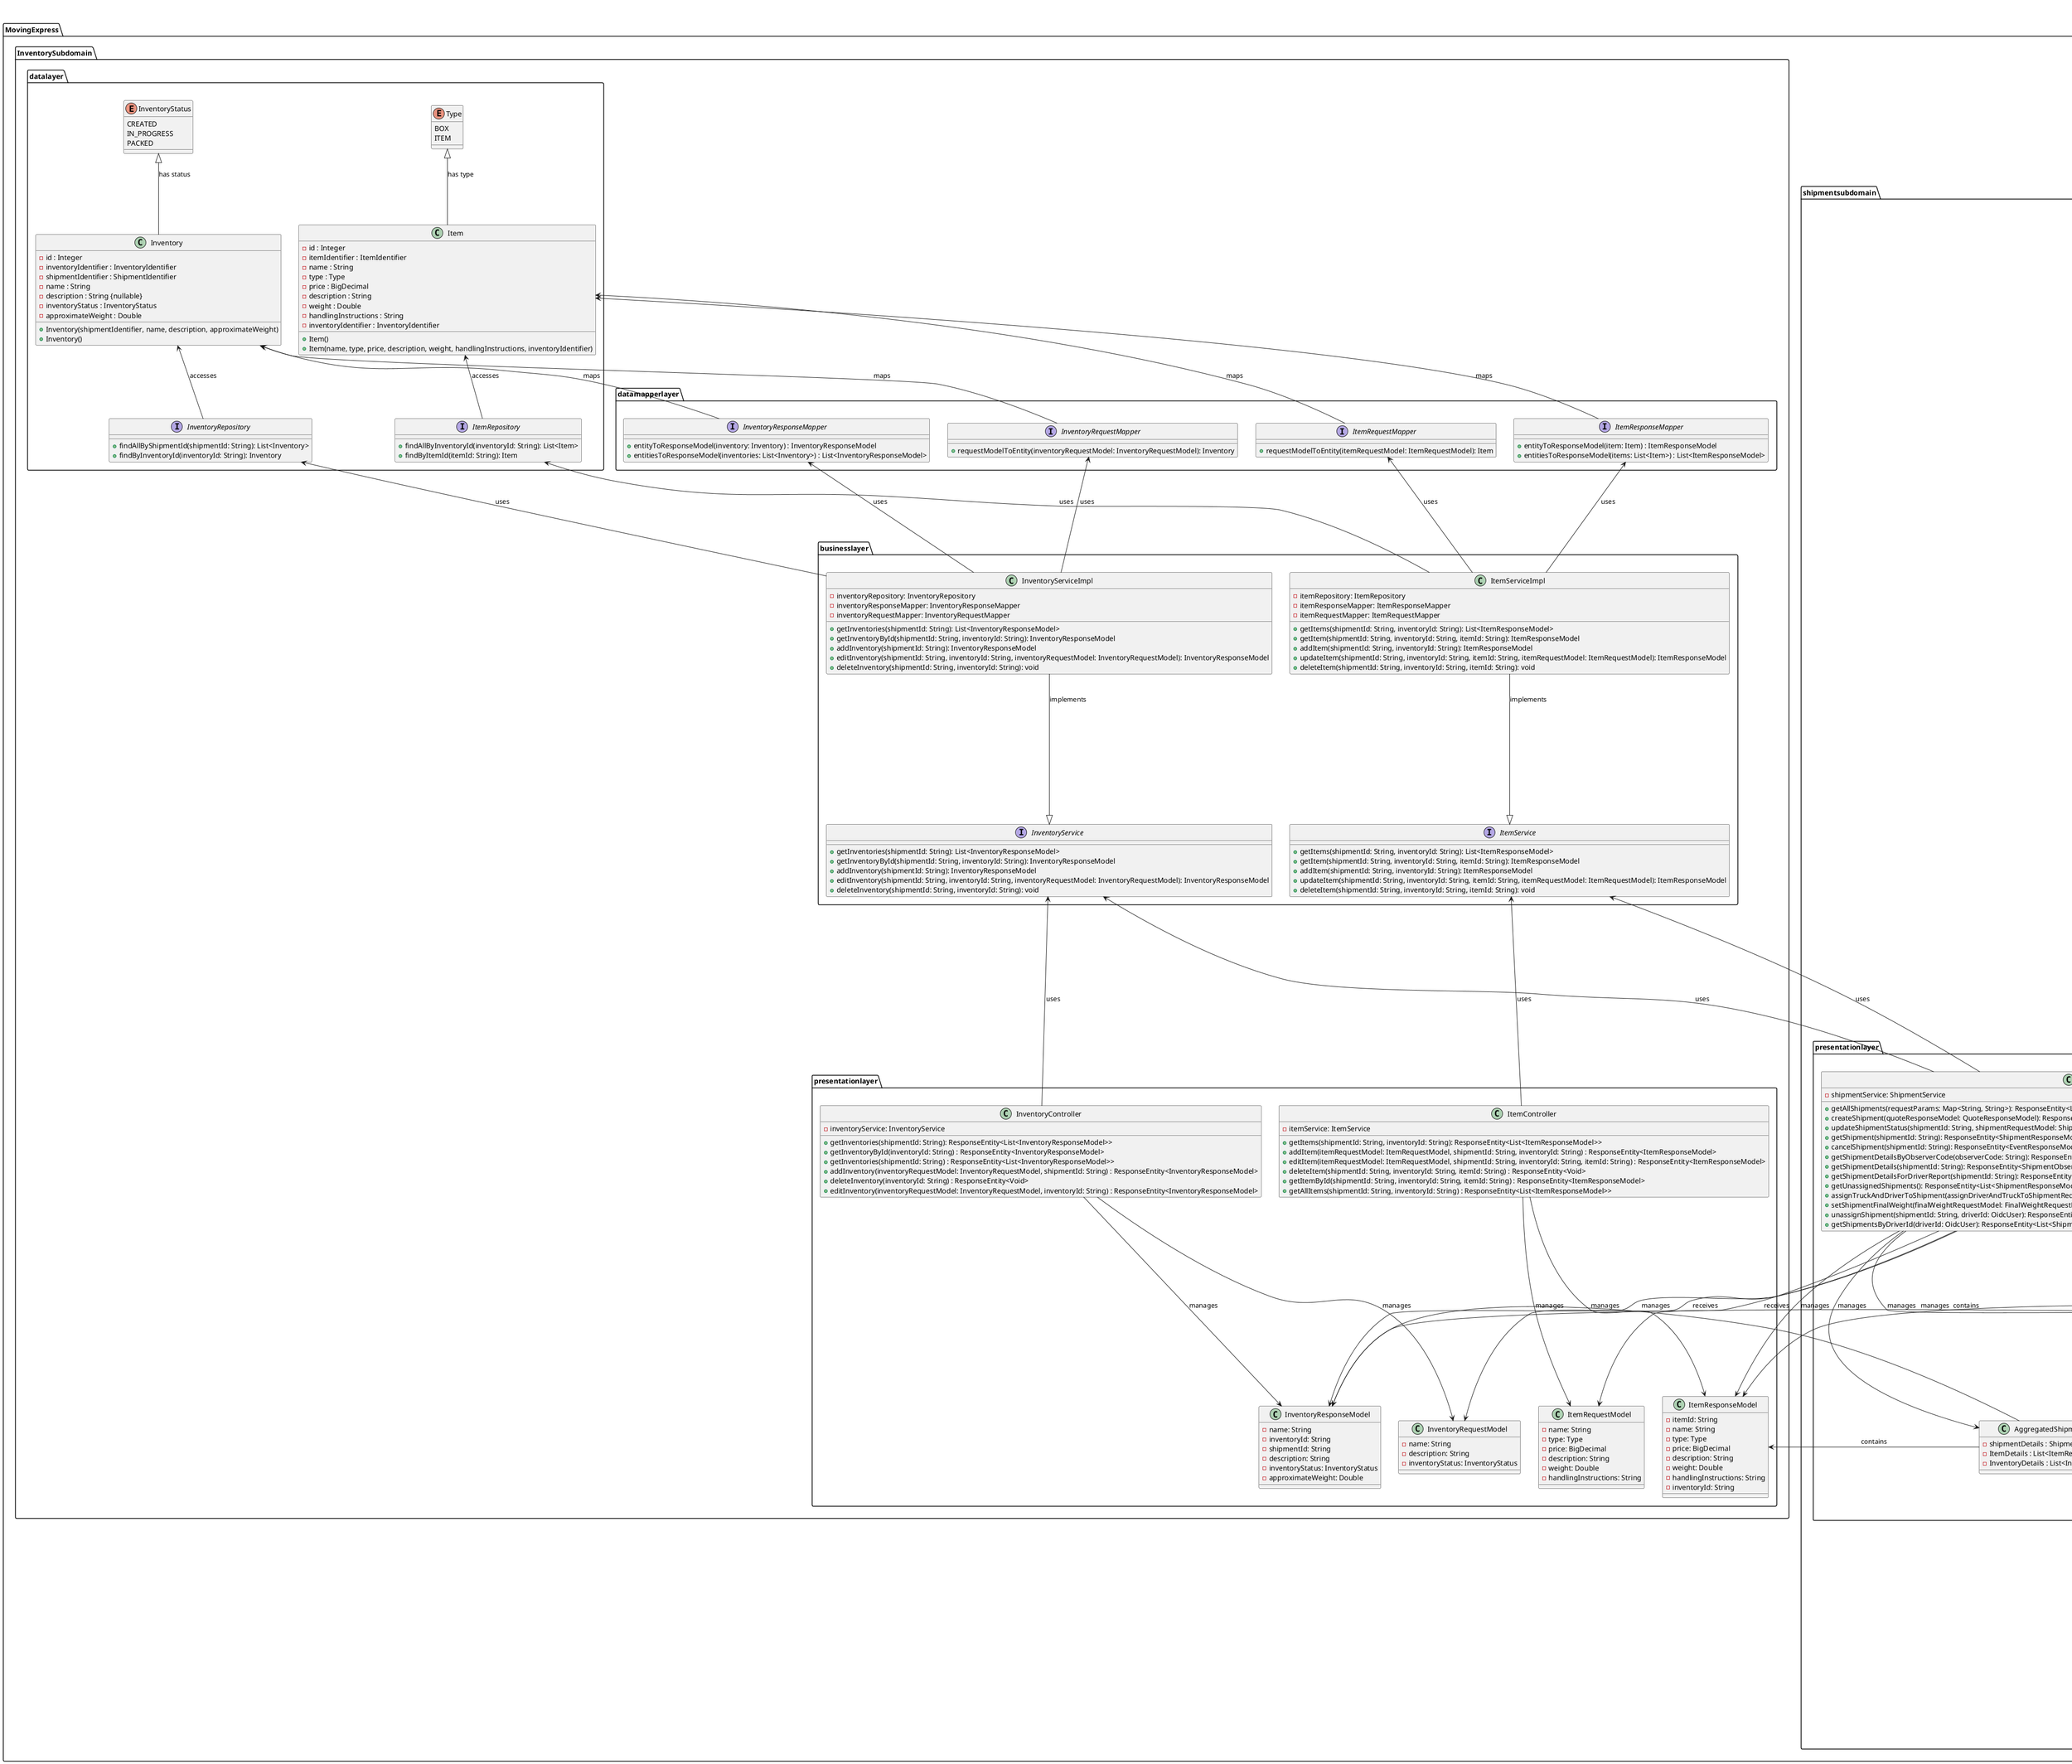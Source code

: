 @startuml
title Integrated Class Diagram for Moving Express System

package "MovingExpress" {
    package "customersubdomain" {
        package "presentationlayer" {
            class CustomerResponseModel {
                - userId : String
                - profilePictureUrl : String
                - email : String
                - firstName : String
                - lastName : String
                - phoneNumber : String
                - streetAddress : String
                - city : String
                - country : String
                - postalCode : String
            }

            class CustomerRequestModel {
                - userId : String
                - profilePictureUrl : String
                - email : String
                - firstName : String
                - lastName : String
                - phoneNumber : String
                - streetAddress : String
                - city : String
                - country : String
                - postalCode : String
            }

            class CustomerController {
                - customerService : CustomerService
                + getCustomerByUserId() : ResponseEntity<CustomerResponseModel>
                + addCustomer(customerRequest: CustomerRequestModel) : ResponseEntity<CustomerResponseModel>
                + updateCustomer(customerRequest: CustomerRequestModel) : ResponseEntity<CustomerResponseModel>
            }
        }

        package "datalayer" {
            class Customer {
                - id : int
                - userId : String
                - profilePictureUrl : String
                - firstName : String
                - lastName : String
                - email : String
                - phoneNumber : String
                - streetAddress : String
                - city : String
                - country : String
                - postalCode : String
            }

            interface CustomerRepository {
                + findCustomerByUserId(userId : String) : Customer
                + deleteCustomerByUserId(userId : String) : void
                + existsByUserId(userId : String) : boolean
            }
        }

        package "datamapperlayer" {
            interface CustomerResponseMapper {
                + toCustomerResponse(customer: Customer) : CustomerResponseModel
            }

            interface CustomerRequestMapper {
                + toCustomer(customerRequest: CustomerRequestModel) : Customer
            }
        }

        package "businesslayer" {
            interface CustomerService {
                + getCustomerByUserId(userId: String) : CustomerResponseModel
                + addCustomer(customerRequestModel: CustomerRequestModel) : CustomerResponseModel
                + updateCustomer(customerRequestModel: CustomerRequestModel, userId: String) : CustomerResponseModel
                + checkIfCustomerExists(userId: String) : boolean
            }

            class CustomerServiceImpl {
                - customerRepository : CustomerRepository
                - customerResponseMapper : CustomerResponseMapper
                - customerRequestMapper : CustomerRequestMapper
                + getCustomerByUserId(userId: String) : CustomerResponseModel
                + addCustomer(customerRequestModel: CustomerRequestModel) : CustomerResponseModel
                + updateCustomer(customerRequestModel: CustomerRequestModel, userId: String) : CustomerResponseModel
                + checkIfCustomerExists(userId: String) : boolean
            }
        }
    }

    package "shipmentsubdomain" {

        enum Country {
            USA
            CA
        }

        package "util" {
            class EmailUtil {
                - fromEmail : String
                - password : String
                + SslEmail(toEmail: String, subject: String, body: String) : void
                {static} + SendEmail(session: Session, toEmail: String, subject: String, body: String) : void
            }
        }

        package "businesslayer" {
            interface ShipmentService {
                + createShipment(QuoteResponseModel) : ShipmentResponseModel
                + getAllShipments(Optional<String>, Optional<String>) : List<ShipmentResponseModel>
                + updateShipmentStatus(ShipmentUpdateRequest) : ShipmentResponseModel
                + getShipment(String) : ShipmentResponseModel
                + deleteShipment(String) : void
                + getShipmentDetailsByObserverCode(String) : ShipmentRequestModel
                + getAllReportInformation(String) : AggregatedShipmentResponseModel
                + getAllReportInformationForObservers(String) : AggregatedShipmentResponseModel
                + getAllManifestInformationForObservers(String) : AggregatedShipmentResponseModel
                + getUnassignedShipments() : List<ShipmentResponseModel>
                + getShipmentsByDriverId(String) : List<ShipmentResponseModel>
                + cancelShipment(String) : EventResponseModel
                + assignTruckAndDriverToShipment(AssignDriverAndTruckToShipmentRequest) : ShipmentResponseModel
                + setShipmentFinalWeight(FinalWeightRequestModel) : ShipmentResponseModel
                + unassignShipment(String, String) : ShipmentResponseModel
                + getShipmentDetails(String) : ShipmentObserversInventoriesItemsResponseModel
                + getShipmentDetailsForDriverReport(String) : ShipmentInventoriesItemsResponseModel

            }

            class ShipmentServiceImpl {
                - shipmentRepository : ShipmentRepository
                - quoteResponseToShipmentMapper : QuoteResponseToShipmentMapper
                - shipmentResponseMapper : ShipmentResponseMapper
                - addressMapper : AddressMapper
                - emailUtil : EmailUtil
                + createShipment(QuoteResponseModel) : ShipmentResponseModel
                + getAllShipments(Optional<String>, Optional<String>) : List<ShipmentResponseModel>
                + updateShipmentStatus(ShipmentUpdateRequest) : ShipmentResponseModel
                + getShipment(String) : ShipmentResponseModel
                + deleteShipment(String) : void
                + getShipmentDetailsByObserverCode(String) : ShipmentRequestModel
                + getAllReportInformation(String) : AggregatedShipmentResponseModel
                + getAllReportInformationForObservers(String) : AggregatedShipmentResponseModel
                + getAllManifestInformationForObservers(String) : AggregatedShipmentResponseModel
                + getUnassignedShipments() : List<ShipmentResponseModel>
                + getShipmentsByDriverId(String) : List<ShipmentResponseModel>
                + cancelShipment(String) : EventResponseModel
                + assignTruckAndDriverToShipment(AssignDriverAndTruckToShipmentRequest) : ShipmentResponseModel
                + setShipmentFinalWeight(FinalWeightRequestModel) : ShipmentResponseModel
                + unassignShipment(String, String) : ShipmentResponseModel
                + getShipmentDetails(String) : ShipmentObserversInventoriesItemsResponseModel
                + getShipmentDetailsForDriverReport(String) : ShipmentInventoriesItemsResponseModel
            }
        }

        package "datalayer" {
            class Shipment {
                - id : Integer
                - shipmentIdentifier : ShipmentIdentifier
                - userId : String
                - driverId : String
                - email : String
                - phoneNumber : String
                - truckIdentifier : TruckIdentifier
                - status : Status
                - expectedMovingDate : LocalDate
                - actualMovingDate : LocalDate
                - approximateWeight : double
                - weight : double
                - name : String
                - pickupAddress : Address
                - destinationAddress : Address
            }

            class Address {
                - id : Integer
                - addressIdentifier : AddressIdentifier
                - city : String
                - streetAddress : String
                - country : Country
                - postalCode : String
            }

            enum Status {
                QUOTED
                LOADING
                TRANSIT
                DELIVERED
            }


            interface ShipmentRepository {
                + findShipmentByUserId(userId: String) : List<Shipment>
                + findShipmentByEmail(email: String) : List<Shipment>
                + findById(shipmentId: String) : Shipment
                + save(shipment: Shipment) : Shipment
                + deleteById(shipmentId: String) : void
                + findShipmentByDriverId(driverId: String) : List<Shipment>

            }

            interface AddressRepository {
                + save(address: Address) : Address
            }
        }

        package "datamapperlayer" {
            interface AddressMapper {
                + toAddress(streetAddress: String, city: String, postalCode: String, country: Country) : Address
            }

            interface QuoteResponseToShipmentMapper {
                + toShipment(quoteResponse: QuoteResponseModel, addressMapper: AddressMapper) : Shipment
            }

            interface ShipmentResponseMapper {
                + entityToResponseModel(shipment: Shipment) : ShipmentResponseModel
                + entitiesToResponseModel(shipments: List<Shipment>): List<ShipmentResponseModel>
            }
        }

        package "presentationlayer" {
            class ShipmentResponseModel {
                - shipmentId : String
                - pickupAddress : Address
                - destinationAddress : Address
                - userId : String
                - truckId : String
                - status : Status
                - shipmentName : String
                - approximateWeight : double
                - weight : double
                - email : String
                - phoneNumber : String
            }

            class ShipmentRequestModel {
                - pickupAddressId : String
                - destinationAddressId : String
                - clientId : String
                - truckId : String
                - status : Status
            }

            class ShipmentUpdateRequest {
                - shipmentId : String
                - status: Status
                - departureAddress: String
                - arrivalAddress: String
                - estimatedDeparture: LocalDateTime
                - estimatedArrival: LocalDateTime
            }

            class AssignDriverAndTruckToShipmentRequest {
                - private shipmentId: String ;
                - private vin: TruckIdentifier ;
                - private driverId: String ;

            }

            class AggregatedShipmentResponseModel {
                - shipmentDetails : ShipmentResponseModel
                - ItemDetails : List<ItemResponseModel>
                - InventoryDetails : List<InventoryResponseModel>

            }

           class ShipmentController {
                - shipmentService: ShipmentService
                + getAllShipments(requestParams: Map<String, String>): ResponseEntity<List<ShipmentResponseModel>>
                + createShipment(quoteResponseModel: QuoteResponseModel): ResponseEntity<ShipmentResponseModel>
                + updateShipmentStatus(shipmentId: String, shipmentRequestModel: ShipmentRequestModel): ResponseEntity<ShipmentResponseModel>
                + getShipment(shipmentId: String): ResponseEntity<ShipmentResponseModel>
                + cancelShipment(shipmentId: String): ResponseEntity<EventResponseModel>
                + getShipmentDetailsByObserverCode(observerCode: String): ResponseEntity<ShipmentResponseModel>
                + getShipmentDetails(shipmentId: String): ResponseEntity<ShipmentObserversInventoriesItemsResponseModel>
                + getShipmentDetailsForDriverReport(shipmentId: String): ResponseEntity<ShipmentInventoriesItemsResponseModel>
                + getUnassignedShipments(): ResponseEntity<List<ShipmentResponseModel>>
                + assignTruckAndDriverToShipment(assignDriverAndTruckToShipmentRequest: AssignDriverAndTruckToShipmentRequest): ResponseEntity<ShipmentResponseModel>
                + setShipmentFinalWeight(finalWeightRequestModel: FinalWeightRequestModel): ResponseEntity<ShipmentResponseModel>
                + unassignShipment(shipmentId: String, driverId: OidcUser): ResponseEntity<ShipmentResponseModel>
                + getShipmentsByDriverId(driverId: OidcUser): ResponseEntity<List<ShipmentResponseModel>>
            }
        }

        ' Quote Subdomain inside Shipment Subdomain

        package "QuoteSubdomain" {
            package "businesslayer" {
                interface QuoteService {
                    + getAllQuotes(quoteStatus: QuoteStatus) : List<QuoteResponseModel>
                    + getQuote(quoteId: String) : QuoteResponseModel
                    + addQuote(quoteRequest: QuoteRequestModel) : QuoteResponseModel
                    + declineQuote(quoteId: String) : EventResponseModel
                    + acceptQuote(quoteId: String) : EventResponseModel
                }

                class QuoteServiceImpl {
                    - quoteRepository : QuoteRepository
                    - quoteRequestMapper : QuoteRequestMapper
                    - quoteResponseMapper : QuoteResponseMapper
                    - emailUtil : EmailUtil
                    + getAllQuotes(quoteStatus: QuoteStatus) : List<QuoteResponseModel>
                    + getQuote(quoteId: String) : QuoteResponseModel
                    + addQuote(quoteRequest: QuoteRequestModel) : QuoteResponseModel
                    + declineQuote(quoteId: String) : EventResponseModel
                    + acceptQuote(quoteId: String) : EventResponseModel
                }
            }

            package "datalayer" {
                class ContactDetails {
                    - firstName : String
                    - lastName : String
                    - emailAddress : String
                    - phoneNumber : String
                }

                enum ContactMethod {
                    EMAIL
                    PHONE_NUMBER
                    BOTH
                }



                class PickupAddress {
                    - pickupStreetAddress : String
                    - pickupCity : String
                    - pickupCountry : Country
                    - pickupPostalCode : String
                    - pickupNumberOfRooms : int
                    - pickupElevator : boolean
                    - pickupBuildingType : String
                }

                class DestinationAddress {
                    - destinationStreetAddress : String
                    - destinationCity : String
                    - destinationCountry : Country
                    - destinationPostalCode : String
                    - destinationNumberOfRooms : int
                    - destinationElevator : boolean
                    - destinationBuildingType : String
                }

                class Quote {
                    - id : Integer
                    - quoteIdentifier : QuoteIdentifier
                    - pickupAddress : PickupAddress
                    - destinationAddress : DestinationAddress
                    - contactDetails : ContactDetails
                    - contactMethod : ContactMethod
                    - expectedMovingDate : LocalDate
                    - initiationDate : LocalDateTime
                    - comment : String
                    - quoteStatus : QuoteStatus
                    - shipmentName : String
                }

                class MovingEstimatorIdentifier {
                    - movingEstimatorId : String
                }

                class QuoteIdentifier {
                    - quoteId : String
                }

                enum QuoteStatus {
                    PENDING
                    CREATED
                    ACCEPTED
                    DECLINED
                }

                interface QuoteRepository extends JpaRepository {
                    + findAllByQuoteStatus(quoteStatus: QuoteStatus) : List<Quote>
                    + findByQuoteIdentifier_QuoteId(quoteId: String) : Quote
                }
            }

            package "datamapperlayer" {
                interface QuoteRequestMapper {
                    + requestModelToEntity(quoteRequest: QuoteRequestModel) : Quote
                }

                interface QuoteResponseMapper {
                    + entityToResponseModel(quote: Quote) : QuoteResponseModel
                    + entitiesListToResponseList(quotes: List<Quote>) : List<QuoteResponseModel>
                }
            }

            package "presentationlayer" {
                class QuoteRequestModel {
                    - pickupStreetAddress : String
                    - pickupCity : String
                    - pickupCountry : Country
                    - pickupPostalCode : String
                    - pickupNumberOfRooms : int
                    - pickupElevator : boolean
                    - pickupBuildingType : String
                    - destinationStreetAddress : String
                    - destinationCity : String
                    - destinationCountry : Country
                    - destinationPostalCode : String
                    - destinationNumberOfRooms : int
                    - destinationElevator : boolean
                    - destinationBuildingType : String
                    - firstName : String
                    - lastName : String
                    - emailAddress : String
                    - phoneNumber : String
                    - expectedMovingDate : LocalDate
                    - contactMethod : ContactMethod
                    - comment : String
                    - shipmentName : String
                }

                class QuoteResponseModel {
                    - quoteId : String
                    - pickupStreetAddress : String
                    - pickupCity : String
                    - pickupCountry : Country
                    - pickupPostalCode : String
                    - pickupNumberOfRooms : int
                    - pickupElevator : boolean
                    - pickupBuildingType : String
                    - destinationStreetAddress : String
                    - destinationCity : String
                    - destinationCountry : Country
                    - destinationPostalCode : String
                    - destinationNumberOfRooms : int
                    - destinationElevator : boolean
                    - destinationBuildingType : String
                    - firstName : String
                    - lastName : String
                    - phoneNumber : String
                    - emailAddress : String
                    - contactMethod : ContactMethod
                    - expectedMovingDate : LocalDate
                    - initiationDate : LocalDateTime
                    - comment : String
                    - quoteStatus : QuoteStatus
                    - name : String
                }

                class QuoteController {
                    - quoteService : QuoteService
                    + getAllQuotes(quoteStatus: QuoteStatus) : ResponseEntity<List<QuoteResponseModel>>
                    + getQuote(quoteId: String) : ResponseEntity<QuoteResponseModel>
                    + addQuote(quoteRequest: QuoteRequestModel) : ResponseEntity<QuoteResponseModel>
                    + createQuoteEvent(eventRequestModel: EventRequestModel, quoteId: String) : EventResponseModel
                }

                class EventRequestModel {
                    - event : String
                }

                class EventResponseModel {
                    - event : String
                    - resultType : String
                    - href : String
                }
            }
        }

        package "ObserverSubdomain" {
            package "businesslayer" {
                interface ObserverService {
                    + getAllObservers(shipmentId: String) : List<ObserverResponseModel>
                    + getObserverByObserverCode(shipmentId: String, observerCode: String) : ObserverResponseModel
                    + createObserver(observerRequestModel: ObserverRequestModel, shipmentId: String) : ObserverResponseModel
                    + deleteObserverCode(observerId: String, shipmentId: String) : Void
                    + editObserverPermission(observerRequestModel: ObserverRequestModel, observerId: String, shipmentId: String) : ObserverResponseModel
                }

                class ObserverServiceImpl {
                    - observerRepository: ObserverRepository
                    - observerResponseMapper: ObserverResponseMapper
                    - observerRequestMapper: ObserverRequestMapper
                    + getAllObservers(shipmentId: String) : List<ObserverResponseModel>
                    + getObserverByObserverCode(shipmentId: String, observerCode: String) : ObserverResponseModel
                    + createObserver(observerRequestModel: ObserverRequestModel, shipmentId: String) : ObserverResponseModel
                    + deleteObserverCode(observerId: String, shipmentId: String) : Void
                    + editObserverPermission(observerRequestModel: ObserverRequestModel, observerId: String, shipmentId: String) : ObserverResponseModel
                }
            }

            package "datalayer" {
                class Observer {
                    - id : Integer
                    - observerIdentifier : ObserverIdentifier
                    - shipmentIdentifier : ShipmentIdentifier
                    - name : String
                    - observerCode : String
                    - permission : Permission
                }

                class ObserverIdentifier {
                    - observerId : String
                }

                enum Permission {
                    READ
                    EDIT
                    FULL
                }

                interface ObserverRepository {
                    + findObserverByObserverCode(observerCode: String) : Observer
                    + findObserverByObserverIdentifier_ObserverId(ObserverId: String) : Observer
                    + findAllByShipmentIdentifier_ShipmentId(shipmentId: String) : List<Observer>
                    + existsByObserverCode(observerCode: String) : boolean
                    + findByObserverIdentifier_ObserverId(observerId: String) : Observer
                }
            }

            package "datamapperlayer" {
                interface ObserverResponseMapper {
                    + entityToResponseModel(observer: Observer) : ObserverResponseModel
                    + entitiesToResponseModels(observers: List<Observer>) : List<ObserverResponseModel>
                }

                interface ObserverRequestMapper {
                    + requestModelToEntity(observerRequestModel: ObserverRequestModel) : Observer
                }
            }

            package "presentationlayer" {
                class ObserverController {
                    - observerService: ObserverService
                    - inventoryService: InventoryService
                    - itemService: ItemService
                    + getAllObservers(shipmentId: String) : ResponseEntity<List<ObserverResponseModel>>
                    + getObserverByObserverCode(observerCode: String, shipmentId: String) : ResponseEntity<ObserverResponseModel>
                    + createObserver(observerRequestModel: ObserverRequestModel, shipmentId: String) : ResponseEntity<ObserverResponseModel>
                    + deleteObserverCode(observerId: String, shipmentId: String) : ResponseEntity<Void>
                    + editObserverPermission(observerRequestModel: ObserverRequestModel, observerId: String, shipmentId: String) : ResponseEntity<ObserverResponseModel>
                    + getInventoryById(inventoryId: String, observerCode: Optional<String>) : ResponseEntity<InventoryResponseModel>
                    + getInventories(shipmentId: String, observerCode: Optional<String>) : ResponseEntity<List<InventoryResponseModel>>
                    + addInventory(inventoryRequestModel: InventoryRequestModel, shipmentId: String, observerCode: Optional<String>) : ResponseEntity<InventoryResponseModel>
                    + deleteInventory(inventoryId: String, observerCode: Optional<String>) : ResponseEntity<Void>
                    + editInventory(inventoryRequestModel: InventoryRequestModel, inventoryId: String, observerCode: Optional<String>) : ResponseEntity<InventoryResponseModel>
                    + addItem(itemRequestModel: ItemRequestModel, shipmentId: String, inventoryId: String, observerCode: Optional<String>) : ResponseEntity<ItemResponseModel>
                    + getItems(shipmentId: String, inventoryId: String, observerCode: Optional<String>) : ResponseEntity<List<ItemResponseModel>>
                    + getItem(shipmentId: String, inventoryId: String, itemId: String, observerCode: Optional<String>) : ResponseEntity<ItemResponseModel>
                    + deleteItem(shipmentId: String, inventoryId: String, itemId: String, observerCode: Optional<String>) : ResponseEntity<Void>
                    + updateItem(shipmentId : String, inventoryId : String, itemId : String, itemRequestModel : ItemRequestModel, observerCode : Optional<String>) : ResponseEntity<ItemResponseModel>

                }

                class ObserverRequestModel {
                    - name: String
                    - permission: Permission
                    - observerCode: String
                }

                class ObserverResponseModel {
                    - observerId: String
                    - name: String
                    - observerCode: String
                    - permission: Permission
                    - shipmentId: String
                }
            }
        }
    }

    package "InventorySubdomain" {
        package "businesslayer" {
            interface InventoryService{
                + getInventories(shipmentId: String): List<InventoryResponseModel>
                + getInventoryById(shipmentId: String, inventoryId: String): InventoryResponseModel
                + addInventory(shipmentId: String): InventoryResponseModel
                + editInventory(shipmentId: String, inventoryId: String, inventoryRequestModel: InventoryRequestModel): InventoryResponseModel
                + deleteInventory(shipmentId: String, inventoryId: String): void
            }

            class InventoryServiceImpl{
                - inventoryRepository: InventoryRepository
                - inventoryResponseMapper: InventoryResponseMapper
                - inventoryRequestMapper: InventoryRequestMapper
                + getInventories(shipmentId: String): List<InventoryResponseModel>
                + getInventoryById(shipmentId: String, inventoryId: String): InventoryResponseModel
                + addInventory(shipmentId: String): InventoryResponseModel
                + editInventory(shipmentId: String, inventoryId: String, inventoryRequestModel: InventoryRequestModel): InventoryResponseModel
                + deleteInventory(shipmentId: String, inventoryId: String): void
            }

            interface ItemService{
                + getItems(shipmentId: String, inventoryId: String): List<ItemResponseModel>
                + getItem(shipmentId: String, inventoryId: String, itemId: String): ItemResponseModel
                + addItem(shipmentId: String, inventoryId: String): ItemResponseModel
                + updateItem(shipmentId: String, inventoryId: String, itemId: String, itemRequestModel: ItemRequestModel): ItemResponseModel
                + deleteItem(shipmentId: String, inventoryId: String, itemId: String): void
            }

            class ItemServiceImpl{
                - itemRepository: ItemRepository
                - itemResponseMapper: ItemResponseMapper
                - itemRequestMapper: ItemRequestMapper
                + getItems(shipmentId: String, inventoryId: String): List<ItemResponseModel>
                + getItem(shipmentId: String, inventoryId: String, itemId: String): ItemResponseModel
                + addItem(shipmentId: String, inventoryId: String): ItemResponseModel
                + updateItem(shipmentId: String, inventoryId: String, itemId: String, itemRequestModel: ItemRequestModel): ItemResponseModel
                + deleteItem(shipmentId: String, inventoryId: String, itemId: String): void
            }
        }

        package "datalayer" {

            class Inventory {
                - id : Integer
                - inventoryIdentifier : InventoryIdentifier
                - shipmentIdentifier : ShipmentIdentifier
                - name : String
                - description : String {nullable}
                - inventoryStatus : InventoryStatus
                - approximateWeight : Double
                + Inventory(shipmentIdentifier, name, description, approximateWeight)
                + Inventory()
            }

            class Item {
                - id : Integer
                - itemIdentifier : ItemIdentifier
                - name : String
                - type : Type
                - price : BigDecimal
                - description : String
                - weight : Double
                - handlingInstructions : String
                - inventoryIdentifier : InventoryIdentifier
                + Item()
                + Item(name, type, price, description, weight, handlingInstructions, inventoryIdentifier)
            }


            enum InventoryStatus {
                CREATED
                IN_PROGRESS
                PACKED
            }

            enum Type{
                BOX
                ITEM
            }

            interface InventoryRepository{
                + findAllByShipmentId(shipmentId: String): List<Inventory>
                + findByInventoryId(inventoryId: String): Inventory
            }

            interface ItemRepository{
                + findAllByInventoryId(inventoryId: String): List<Item>
                + findByItemId(itemId: String): Item
            }

        }

        package "datamapperlayer" {
            interface InventoryResponseMapper{
                + entityToResponseModel(inventory: Inventory) : InventoryResponseModel
                + entitiesToResponseModel(inventories: List<Inventory>) : List<InventoryResponseModel>
            }

            interface InventoryRequestMapper{
                +requestModelToEntity(inventoryRequestModel: InventoryRequestModel): Inventory
            }

            interface ItemResponseMapper{
                + entityToResponseModel(item: Item) : ItemResponseModel
                + entitiesToResponseModel(items: List<Item>) : List<ItemResponseModel>
            }

            interface ItemRequestMapper{
                +requestModelToEntity(itemRequestModel: ItemRequestModel): Item
            }
        }

        package "presentationlayer" {
            class InventoryController {
                - inventoryService: InventoryService
                + getInventories(shipmentId: String): ResponseEntity<List<InventoryResponseModel>>
                + getInventoryById(inventoryId: String) : ResponseEntity<InventoryResponseModel>
                + getInventories(shipmentId: String) : ResponseEntity<List<InventoryResponseModel>>
                + addInventory(inventoryRequestModel: InventoryRequestModel, shipmentId: String) : ResponseEntity<InventoryResponseModel>
                + deleteInventory(inventoryId: String) : ResponseEntity<Void>
                + editInventory(inventoryRequestModel: InventoryRequestModel, inventoryId: String) : ResponseEntity<InventoryResponseModel>
            }

            class ItemController {
                - itemService: ItemService
                + getItems(shipmentId: String, inventoryId: String): ResponseEntity<List<ItemResponseModel>>
                + addItem(itemRequestModel: ItemRequestModel, shipmentId: String, inventoryId: String) : ResponseEntity<ItemResponseModel>
                + editItem(itemRequestModel: ItemRequestModel, shipmentId: String, inventoryId: String, itemId: String) : ResponseEntity<ItemResponseModel>
                + deleteItem(shipmentId: String, inventoryId: String, itemId: String) : ResponseEntity<Void>
                + getItemById(shipmentId: String, inventoryId: String, itemId: String) : ResponseEntity<ItemResponseModel>
                + getAllItems(shipmentId: String, inventoryId: String) : ResponseEntity<List<ItemResponseModel>>
            }

            class InventoryRequestModel {
                - name: String
                - description: String
                - inventoryStatus: InventoryStatus
            }

            class InventoryResponseModel {
                - name: String
                - inventoryId: String
                - shipmentId: String
                - description: String
                - inventoryStatus: InventoryStatus
                - approximateWeight: Double
            }

            class ItemRequestModel {
                - name: String
                - type: Type
                - price: BigDecimal
                - description: String
                - weight: Double
                - handlingInstructions: String
            }

            class ItemResponseModel {
                - itemId: String
                - name: String
                - type: Type
                - price: BigDecimal
                - description: String
                - weight: Double
                - handlingInstructions: String
                - inventoryId: String
            }

        }
    }
}


' Relationships For Inventory

InventoryController -up-> InventoryService : uses
InventoryController -down-> InventoryRequestModel : manages
InventoryController -down-> InventoryResponseModel : manages

ItemController -up-> ItemService : uses
ItemController -down-> ItemRequestModel : manages
ItemController -down-> ItemResponseModel : manages

InventoryServiceImpl -down-|> InventoryService : implements
InventoryServiceImpl -up-> InventoryRepository : uses
InventoryServiceImpl -up-> InventoryResponseMapper : uses
InventoryServiceImpl -up-> InventoryRequestMapper : uses

ItemServiceImpl -down-|> ItemService : implements
ItemServiceImpl -left-> ItemRepository : uses
ItemServiceImpl -up-> ItemResponseMapper : uses
ItemServiceImpl -up-> ItemRequestMapper : uses

InventoryRepository -up-> Inventory : accesses
ItemRepository -up-> Item : accesses

InventoryResponseMapper -up-> Inventory : maps
ItemResponseMapper -up-> Item : maps
InventoryRequestMapper -up-> Inventory : maps
ItemRequestMapper -up-> Item: maps

ShipmentController -up-> InventoryService : uses
ShipmentController -up-> ItemService : uses

ShipmentController -down-> ItemRequestModel : receives
ShipmentController -down-> InventoryRequestModel : receives
ShipmentController -down-> InventoryResponseModel : manages
ShipmentController -down-> ItemResponseModel : manages


' Enum Relationships For Inventory
Inventory -up-^ InventoryStatus : has status
Item -up-^ Type : has type


' Customer Subdomain Relationships
CustomerController -right-> CustomerService : uses
CustomerServiceImpl -down-> CustomerRepository : accesses
CustomerServiceImpl -down-> CustomerResponseMapper : uses
CustomerServiceImpl -down-> CustomerRequestMapper : uses
CustomerResponseMapper -down-> Customer : maps from
CustomerRequestMapper -up-> Customer : maps to
CustomerRequestModel -down-> CustomerRequestMapper : input for mapping
CustomerResponseModel -up-> CustomerResponseMapper : output from mapping

' Customer to Quote and Shipment
CustomerServiceImpl -down-> QuoteService : uses
CustomerServiceImpl -down-> ShipmentService : uses
QuoteServiceImpl -down-> CustomerRepository : uses
ShipmentServiceImpl -down-> CustomerRepository : uses

' Customer Data Mappers
CustomerRequestMapper -down-> Customer : maps
CustomerResponseMapper -down-> Customer : maps

' Customer Controller and Service
CustomerController -right-> CustomerService : uses

' Customer Repository and Entity
CustomerRepository -down-> Customer : accesses

' Quote
QuoteServiceImpl -down-|> QuoteService : implements
QuoteServiceImpl -down-> QuoteRepository : uses
QuoteServiceImpl -down-> QuoteRequestMapper : uses
QuoteServiceImpl -down-> QuoteResponseMapper : uses
QuoteServiceImpl -down-> EmailUtil : uses
QuoteRequestMapper -left- Quote : data conversion
QuoteResponseMapper -right- Quote : data conversion
QuoteRepository -[hidden]-> Quote : data persistence
Quote -up-^ ContactDetails : has
Quote -up-^ PickupAddress : has
Quote -up-^ DestinationAddress : has
Quote -up-^ QuoteIdentifier : has
Quote -up-^ MovingEstimatorIdentifier : has
Quote -up-^ ContactMethod : has
PickupAddress -down-> Country : uses
DestinationAddress -down-> Country : uses
QuoteController -right-> QuoteService : uses
QuoteController -down-> QuoteRequestModel : uses
QuoteController -down-> QuoteResponseModel : uses
QuoteController -down-> EventRequestModel : uses
QuoteController -down-> EventResponseModel : uses
QuoteRequestMapper -up-^ QuoteRequestModel : uses
QuoteResponseMapper -up-^ QuoteResponseModel : uses
QuoteService -down-> QuoteStatus : uses
QuoteServiceImpl -down-> QuoteStatus : uses



' Relationships for Shipment
ShipmentServiceImpl -down-|> ShipmentService : implements
ShipmentServiceImpl -down-> ShipmentRepository : uses
ShipmentServiceImpl -down-> QuoteResponseToShipmentMapper : uses
ShipmentServiceImpl -down-> ShipmentResponseMapper : uses
ShipmentServiceImpl -down-> AddressMapper : uses
ShipmentServiceImpl -down-> AddressRepository : uses
ShipmentServiceImpl -down-> EmailUtil : uses
ShipmentRepository -down-> Shipment : accesses
AddressRepository -down-> Address : accesses
QuoteResponseToShipmentMapper -right-> Shipment : maps
ShipmentResponseMapper -left-> Shipment : maps
AddressMapper -left-> Address : maps
ShipmentController -right-> ShipmentService : uses
ShipmentController -down-> ShipmentResponseModel : manages
ShipmentController -down-> ShipmentRequestModel : receives
ShipmentController -down-> ShipmentUpdateRequest : receives
ShipmentController -down-> AssignDriverAndTruckToShipmentRequest : receives
ShipmentController -down-> AggregatedShipmentResponseModel : manages
AggregatedShipmentResponseModel -right-> ShipmentResponseModel : contains
AggregatedShipmentResponseModel -left-> InventoryResponseModel : contains
AggregatedShipmentResponseModel -left-> ItemResponseModel : contains

' Relationships For ObserverSubdomain
ObserverController -up-> ObserverService : uses
ObserverController -down-> ObserverRequestModel : manages
ObserverController -down-> ObserverResponseModel : manages
ObserverController -down-> InventoryResponseModel : manages
ObserverController -down-> ItemResponseModel : manages

ObserverServiceImpl -down-|> ObserverService : implements
ObserverServiceImpl -up-> ObserverRepository : uses
ObserverServiceImpl -up-> ObserverResponseMapper : uses
ObserverServiceImpl -up-> ObserverRequestMapper : uses

ObserverRepository -up-> Observer : accesses
Observer -up-> ObserverIdentifier : contains

ObserverResponseMapper -up-> Observer : maps
ObserverRequestMapper -up-> Observer : maps

ShipmentServiceImpl -up-> ObserverRepository
' Relationships For Enum
Observer -up-^ Permission : has permission


' Enum Relationships
Shipment -down-> Status : has status
Address -down-> Country : located in

' Additional relationships
Shipment -down-> Customer : linked to
Quote -down-> Customer : linked to



@enduml